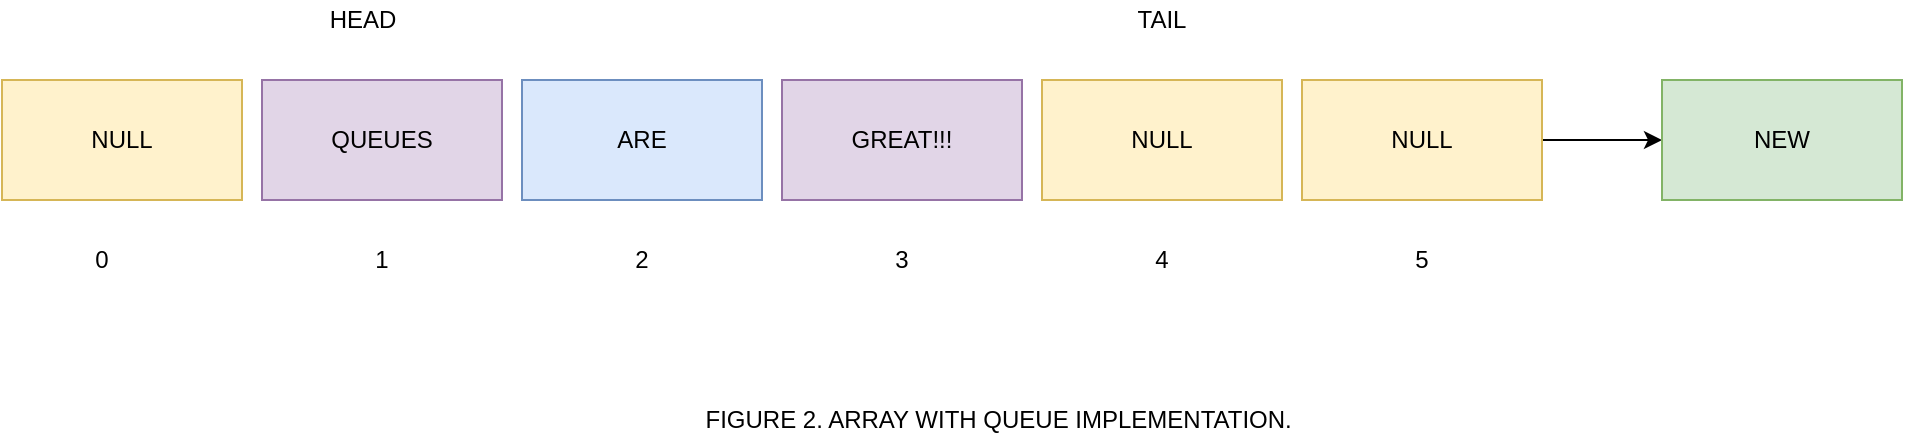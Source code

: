 <mxfile version="14.5.6" type="github" pages="2">
  <diagram id="pyJXW4tcS7gTMC_63tDe" name="Page-1">
    <mxGraphModel dx="986" dy="561" grid="1" gridSize="10" guides="1" tooltips="1" connect="1" arrows="1" fold="1" page="1" pageScale="1" pageWidth="1169" pageHeight="827" math="0" shadow="0">
      <root>
        <mxCell id="0" />
        <mxCell id="1" parent="0" />
        <mxCell id="5_0kyOE1kfB-TVrdnJSh-1" value="NULL" style="rounded=0;whiteSpace=wrap;html=1;fillColor=#fff2cc;strokeColor=#d6b656;" vertex="1" parent="1">
          <mxGeometry x="50" y="150" width="120" height="60" as="geometry" />
        </mxCell>
        <mxCell id="5_0kyOE1kfB-TVrdnJSh-2" value="QUEUES" style="rounded=0;whiteSpace=wrap;html=1;fillColor=#e1d5e7;strokeColor=#9673a6;" vertex="1" parent="1">
          <mxGeometry x="180" y="150" width="120" height="60" as="geometry" />
        </mxCell>
        <mxCell id="5_0kyOE1kfB-TVrdnJSh-3" value="ARE" style="rounded=0;whiteSpace=wrap;html=1;fillColor=#dae8fc;strokeColor=#6c8ebf;" vertex="1" parent="1">
          <mxGeometry x="310" y="150" width="120" height="60" as="geometry" />
        </mxCell>
        <mxCell id="votL6lP1V1cWiDKgVhvV-1" value="GREAT!!!" style="rounded=0;whiteSpace=wrap;html=1;fillColor=#e1d5e7;strokeColor=#9673a6;" vertex="1" parent="1">
          <mxGeometry x="440" y="150" width="120" height="60" as="geometry" />
        </mxCell>
        <mxCell id="votL6lP1V1cWiDKgVhvV-2" value="NULL" style="rounded=0;whiteSpace=wrap;html=1;fillColor=#fff2cc;strokeColor=#d6b656;" vertex="1" parent="1">
          <mxGeometry x="570" y="150" width="120" height="60" as="geometry" />
        </mxCell>
        <mxCell id="votL6lP1V1cWiDKgVhvV-21" style="edgeStyle=orthogonalEdgeStyle;rounded=0;orthogonalLoop=1;jettySize=auto;html=1;" edge="1" parent="1" source="votL6lP1V1cWiDKgVhvV-7" target="votL6lP1V1cWiDKgVhvV-22">
          <mxGeometry relative="1" as="geometry">
            <mxPoint x="860" y="180" as="targetPoint" />
          </mxGeometry>
        </mxCell>
        <mxCell id="votL6lP1V1cWiDKgVhvV-7" value="NULL" style="rounded=0;whiteSpace=wrap;html=1;fillColor=#fff2cc;strokeColor=#d6b656;" vertex="1" parent="1">
          <mxGeometry x="700" y="150" width="120" height="60" as="geometry" />
        </mxCell>
        <mxCell id="votL6lP1V1cWiDKgVhvV-8" value="TAIL" style="text;html=1;strokeColor=none;fillColor=none;align=center;verticalAlign=middle;whiteSpace=wrap;rounded=0;" vertex="1" parent="1">
          <mxGeometry x="610" y="110" width="40" height="20" as="geometry" />
        </mxCell>
        <mxCell id="votL6lP1V1cWiDKgVhvV-9" value="HEAD" style="text;html=1;align=center;verticalAlign=middle;resizable=0;points=[];autosize=1;" vertex="1" parent="1">
          <mxGeometry x="205" y="110" width="50" height="20" as="geometry" />
        </mxCell>
        <mxCell id="votL6lP1V1cWiDKgVhvV-12" value="0" style="text;html=1;strokeColor=none;fillColor=none;align=center;verticalAlign=middle;whiteSpace=wrap;rounded=0;" vertex="1" parent="1">
          <mxGeometry x="80" y="230" width="40" height="20" as="geometry" />
        </mxCell>
        <mxCell id="votL6lP1V1cWiDKgVhvV-13" value="1" style="text;html=1;strokeColor=none;fillColor=none;align=center;verticalAlign=middle;whiteSpace=wrap;rounded=0;" vertex="1" parent="1">
          <mxGeometry x="220" y="230" width="40" height="20" as="geometry" />
        </mxCell>
        <mxCell id="votL6lP1V1cWiDKgVhvV-14" value="2" style="text;html=1;strokeColor=none;fillColor=none;align=center;verticalAlign=middle;whiteSpace=wrap;rounded=0;" vertex="1" parent="1">
          <mxGeometry x="350" y="230" width="40" height="20" as="geometry" />
        </mxCell>
        <mxCell id="votL6lP1V1cWiDKgVhvV-15" value="3" style="text;html=1;strokeColor=none;fillColor=none;align=center;verticalAlign=middle;whiteSpace=wrap;rounded=0;" vertex="1" parent="1">
          <mxGeometry x="480" y="230" width="40" height="20" as="geometry" />
        </mxCell>
        <mxCell id="votL6lP1V1cWiDKgVhvV-17" value="4" style="text;html=1;strokeColor=none;fillColor=none;align=center;verticalAlign=middle;whiteSpace=wrap;rounded=0;" vertex="1" parent="1">
          <mxGeometry x="610" y="230" width="40" height="20" as="geometry" />
        </mxCell>
        <mxCell id="votL6lP1V1cWiDKgVhvV-18" value="5" style="text;html=1;strokeColor=none;fillColor=none;align=center;verticalAlign=middle;whiteSpace=wrap;rounded=0;" vertex="1" parent="1">
          <mxGeometry x="740" y="230" width="40" height="20" as="geometry" />
        </mxCell>
        <mxCell id="votL6lP1V1cWiDKgVhvV-20" value="FIGURE 2. ARRAY WITH QUEUE IMPLEMENTATION.&amp;nbsp;" style="text;html=1;strokeColor=none;fillColor=none;align=center;verticalAlign=middle;whiteSpace=wrap;rounded=0;" vertex="1" parent="1">
          <mxGeometry x="260" y="310" width="580" height="20" as="geometry" />
        </mxCell>
        <mxCell id="votL6lP1V1cWiDKgVhvV-22" value="NEW" style="rounded=0;whiteSpace=wrap;html=1;fillColor=#d5e8d4;strokeColor=#82b366;" vertex="1" parent="1">
          <mxGeometry x="880" y="150" width="120" height="60" as="geometry" />
        </mxCell>
      </root>
    </mxGraphModel>
  </diagram>
  <diagram id="JLustuNtWkpqmjkdF9Sa" name="Page-2">
    <mxGraphModel dx="526" dy="528" grid="1" gridSize="10" guides="1" tooltips="1" connect="1" arrows="1" fold="1" page="1" pageScale="1" pageWidth="1169" pageHeight="827" math="0" shadow="0">
      <root>
        <mxCell id="Y5cn0AreitsMTpiUHnIj-0" />
        <mxCell id="Y5cn0AreitsMTpiUHnIj-1" parent="Y5cn0AreitsMTpiUHnIj-0" />
      </root>
    </mxGraphModel>
  </diagram>
</mxfile>
